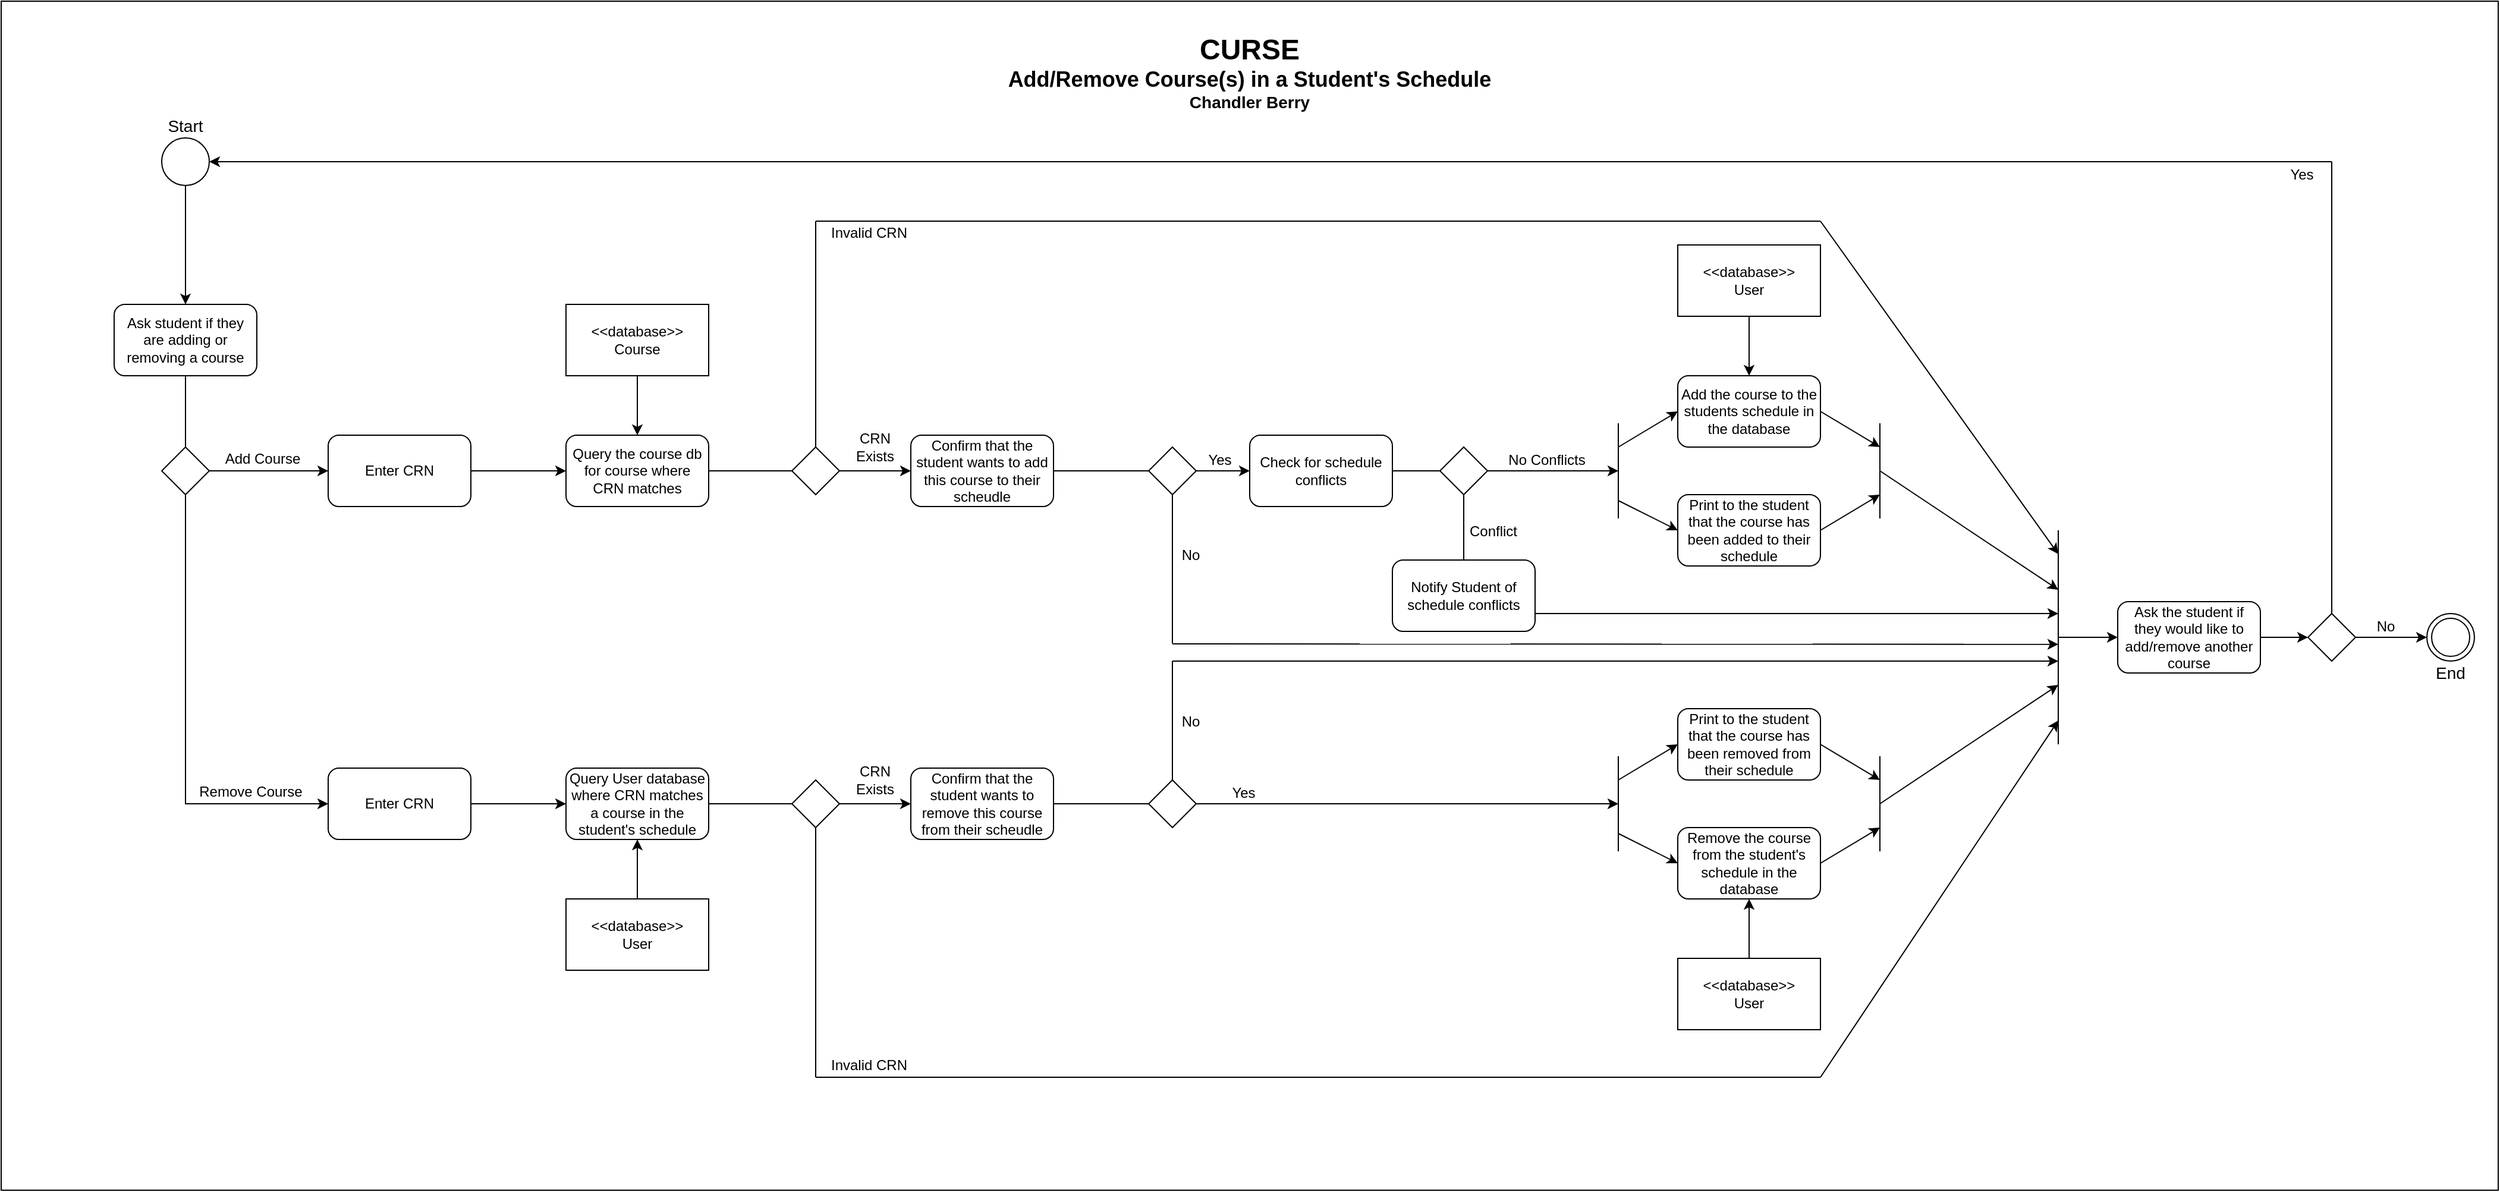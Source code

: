 <mxfile version="13.3.1" type="device"><diagram id="vKkNdvv47gouYNLquRwa" name="Page-1"><mxGraphModel dx="3437" dy="1970" grid="1" gridSize="10" guides="1" tooltips="1" connect="1" arrows="1" fold="1" page="1" pageScale="1" pageWidth="2100" pageHeight="1000" math="0" shadow="0"><root><mxCell id="0"/><mxCell id="1" parent="0"/><mxCell id="oTGsVS0d-LowMzcfZYX5-22" value="" style="rounded=0;whiteSpace=wrap;html=1;" vertex="1" parent="1"><mxGeometry width="2100" height="1000" as="geometry"/></mxCell><mxCell id="VehawnzqxZT0STiXPaKt-2" value="" style="edgeStyle=orthogonalEdgeStyle;rounded=0;orthogonalLoop=1;jettySize=auto;html=1;exitX=0.5;exitY=1;exitDx=0;exitDy=0;" parent="1" source="lCIGh8hkoM1GhG7Wr_q5-1" target="VehawnzqxZT0STiXPaKt-1" edge="1"><mxGeometry relative="1" as="geometry"><mxPoint x="155" y="205" as="sourcePoint"/></mxGeometry></mxCell><mxCell id="lCIGh8hkoM1GhG7Wr_q5-1" value="" style="ellipse;whiteSpace=wrap;html=1;aspect=fixed;" parent="1" vertex="1"><mxGeometry x="135" y="115" width="40" height="40" as="geometry"/></mxCell><mxCell id="lCIGh8hkoM1GhG7Wr_q5-2" value="" style="ellipse;shape=doubleEllipse;whiteSpace=wrap;html=1;aspect=fixed;" parent="1" vertex="1"><mxGeometry x="2040" y="515" width="40" height="40" as="geometry"/></mxCell><mxCell id="lCIGh8hkoM1GhG7Wr_q5-4" value="&lt;b&gt;&lt;span style=&quot;font-size: 24px&quot;&gt;CURSE&lt;/span&gt;&lt;br&gt;&lt;font&gt;&lt;span style=&quot;font-size: 18px&quot;&gt;Add/Remove Course(s) in a Student's Schedule&lt;/span&gt;&lt;br&gt;&lt;font style=&quot;font-size: 14px&quot;&gt;Chandler Berry&lt;/font&gt;&lt;br&gt;&lt;/font&gt;&lt;/b&gt;" style="text;html=1;strokeColor=none;fillColor=none;align=center;verticalAlign=middle;whiteSpace=wrap;rounded=0;" parent="1" vertex="1"><mxGeometry x="790" y="25" width="520" height="70" as="geometry"/></mxCell><mxCell id="lCIGh8hkoM1GhG7Wr_q5-11" style="edgeStyle=orthogonalEdgeStyle;rounded=0;orthogonalLoop=1;jettySize=auto;html=1;exitX=1;exitY=0.5;exitDx=0;exitDy=0;entryX=0;entryY=0.5;entryDx=0;entryDy=0;" parent="1" source="lCIGh8hkoM1GhG7Wr_q5-5" target="lCIGh8hkoM1GhG7Wr_q5-7" edge="1"><mxGeometry relative="1" as="geometry"/></mxCell><mxCell id="lCIGh8hkoM1GhG7Wr_q5-12" style="edgeStyle=orthogonalEdgeStyle;rounded=0;orthogonalLoop=1;jettySize=auto;html=1;exitX=0.5;exitY=1;exitDx=0;exitDy=0;entryX=0;entryY=0.5;entryDx=0;entryDy=0;" parent="1" source="lCIGh8hkoM1GhG7Wr_q5-5" target="lCIGh8hkoM1GhG7Wr_q5-8" edge="1"><mxGeometry relative="1" as="geometry"/></mxCell><mxCell id="lCIGh8hkoM1GhG7Wr_q5-5" value="" style="rhombus;whiteSpace=wrap;html=1;" parent="1" vertex="1"><mxGeometry x="135" y="375" width="40" height="40" as="geometry"/></mxCell><mxCell id="lCIGh8hkoM1GhG7Wr_q5-22" value="" style="edgeStyle=orthogonalEdgeStyle;rounded=0;orthogonalLoop=1;jettySize=auto;html=1;" parent="1" source="lCIGh8hkoM1GhG7Wr_q5-7" target="lCIGh8hkoM1GhG7Wr_q5-21" edge="1"><mxGeometry relative="1" as="geometry"/></mxCell><mxCell id="lCIGh8hkoM1GhG7Wr_q5-7" value="Enter CRN" style="rounded=1;whiteSpace=wrap;html=1;" parent="1" vertex="1"><mxGeometry x="275" y="365" width="120" height="60" as="geometry"/></mxCell><mxCell id="bcQsEM59HdVV9C0PI3Ub-4" value="" style="edgeStyle=orthogonalEdgeStyle;rounded=0;orthogonalLoop=1;jettySize=auto;html=1;endArrow=none;endFill=0;" parent="1" source="lCIGh8hkoM1GhG7Wr_q5-21" target="bcQsEM59HdVV9C0PI3Ub-3" edge="1"><mxGeometry relative="1" as="geometry"/></mxCell><mxCell id="lCIGh8hkoM1GhG7Wr_q5-21" value="Query the course db for course where CRN matches" style="rounded=1;whiteSpace=wrap;html=1;" parent="1" vertex="1"><mxGeometry x="475" y="365" width="120" height="60" as="geometry"/></mxCell><mxCell id="lCIGh8hkoM1GhG7Wr_q5-48" value="" style="edgeStyle=orthogonalEdgeStyle;rounded=0;orthogonalLoop=1;jettySize=auto;html=1;fontSize=14;endArrow=none;endFill=0;" parent="1" source="lCIGh8hkoM1GhG7Wr_q5-45" target="lCIGh8hkoM1GhG7Wr_q5-47" edge="1"><mxGeometry relative="1" as="geometry"/></mxCell><mxCell id="lCIGh8hkoM1GhG7Wr_q5-45" value="Confirm that the student wants to add this course to their scheudle" style="rounded=1;whiteSpace=wrap;html=1;" parent="1" vertex="1"><mxGeometry x="765" y="365" width="120" height="60" as="geometry"/></mxCell><mxCell id="lCIGh8hkoM1GhG7Wr_q5-20" value="" style="edgeStyle=orthogonalEdgeStyle;rounded=0;orthogonalLoop=1;jettySize=auto;html=1;" parent="1" source="lCIGh8hkoM1GhG7Wr_q5-8" target="lCIGh8hkoM1GhG7Wr_q5-19" edge="1"><mxGeometry relative="1" as="geometry"/></mxCell><mxCell id="lCIGh8hkoM1GhG7Wr_q5-8" value="Enter CRN" style="rounded=1;whiteSpace=wrap;html=1;" parent="1" vertex="1"><mxGeometry x="275" y="645" width="120" height="60" as="geometry"/></mxCell><mxCell id="bcQsEM59HdVV9C0PI3Ub-2" value="" style="edgeStyle=orthogonalEdgeStyle;rounded=0;orthogonalLoop=1;jettySize=auto;html=1;endArrow=none;endFill=0;" parent="1" source="lCIGh8hkoM1GhG7Wr_q5-19" target="bcQsEM59HdVV9C0PI3Ub-1" edge="1"><mxGeometry relative="1" as="geometry"/></mxCell><mxCell id="lCIGh8hkoM1GhG7Wr_q5-19" value="Query User database where CRN matches a course in the student's schedule" style="rounded=1;whiteSpace=wrap;html=1;" parent="1" vertex="1"><mxGeometry x="475" y="645" width="120" height="60" as="geometry"/></mxCell><mxCell id="lCIGh8hkoM1GhG7Wr_q5-30" value="" style="edgeStyle=orthogonalEdgeStyle;rounded=0;orthogonalLoop=1;jettySize=auto;html=1;endArrow=none;endFill=0;" parent="1" source="lCIGh8hkoM1GhG7Wr_q5-27" target="lCIGh8hkoM1GhG7Wr_q5-29" edge="1"><mxGeometry relative="1" as="geometry"/></mxCell><mxCell id="lCIGh8hkoM1GhG7Wr_q5-27" value="Confirm that the student wants to remove this course from their scheudle" style="rounded=1;whiteSpace=wrap;html=1;" parent="1" vertex="1"><mxGeometry x="765" y="645" width="120" height="60" as="geometry"/></mxCell><mxCell id="lCIGh8hkoM1GhG7Wr_q5-13" value="Add Course" style="text;html=1;strokeColor=none;fillColor=none;align=center;verticalAlign=middle;whiteSpace=wrap;rounded=0;" parent="1" vertex="1"><mxGeometry x="175" y="375" width="90" height="20" as="geometry"/></mxCell><mxCell id="lCIGh8hkoM1GhG7Wr_q5-14" value="Remove Course" style="text;html=1;strokeColor=none;fillColor=none;align=center;verticalAlign=middle;whiteSpace=wrap;rounded=0;" parent="1" vertex="1"><mxGeometry x="155" y="655" width="110" height="20" as="geometry"/></mxCell><mxCell id="lCIGh8hkoM1GhG7Wr_q5-24" value="" style="edgeStyle=orthogonalEdgeStyle;rounded=0;orthogonalLoop=1;jettySize=auto;html=1;" parent="1" source="lCIGh8hkoM1GhG7Wr_q5-23" target="lCIGh8hkoM1GhG7Wr_q5-21" edge="1"><mxGeometry relative="1" as="geometry"/></mxCell><mxCell id="lCIGh8hkoM1GhG7Wr_q5-23" value="&amp;lt;&amp;lt;database&amp;gt;&amp;gt;&lt;br&gt;Course" style="rounded=0;whiteSpace=wrap;html=1;" parent="1" vertex="1"><mxGeometry x="475" y="255" width="120" height="60" as="geometry"/></mxCell><mxCell id="lCIGh8hkoM1GhG7Wr_q5-26" value="" style="edgeStyle=orthogonalEdgeStyle;rounded=0;orthogonalLoop=1;jettySize=auto;html=1;" parent="1" source="lCIGh8hkoM1GhG7Wr_q5-25" target="lCIGh8hkoM1GhG7Wr_q5-19" edge="1"><mxGeometry relative="1" as="geometry"/></mxCell><mxCell id="lCIGh8hkoM1GhG7Wr_q5-25" value="&amp;lt;&amp;lt;database&amp;gt;&amp;gt;&lt;br&gt;User" style="rounded=0;whiteSpace=wrap;html=1;" parent="1" vertex="1"><mxGeometry x="475" y="755" width="120" height="60" as="geometry"/></mxCell><mxCell id="lCIGh8hkoM1GhG7Wr_q5-33" value="" style="edgeStyle=orthogonalEdgeStyle;rounded=0;orthogonalLoop=1;jettySize=auto;html=1;fontSize=14;" parent="1" source="lCIGh8hkoM1GhG7Wr_q5-29" edge="1"><mxGeometry relative="1" as="geometry"><mxPoint x="1360" y="675" as="targetPoint"/></mxGeometry></mxCell><mxCell id="lCIGh8hkoM1GhG7Wr_q5-85" style="edgeStyle=orthogonalEdgeStyle;rounded=0;orthogonalLoop=1;jettySize=auto;html=1;fontSize=14;endArrow=none;endFill=0;" parent="1" source="lCIGh8hkoM1GhG7Wr_q5-29" edge="1"><mxGeometry relative="1" as="geometry"><mxPoint x="985" y="555" as="targetPoint"/></mxGeometry></mxCell><mxCell id="lCIGh8hkoM1GhG7Wr_q5-29" value="" style="rhombus;whiteSpace=wrap;html=1;" parent="1" vertex="1"><mxGeometry x="965" y="655" width="40" height="40" as="geometry"/></mxCell><mxCell id="lCIGh8hkoM1GhG7Wr_q5-31" value="Start" style="text;html=1;strokeColor=none;fillColor=none;align=center;verticalAlign=middle;whiteSpace=wrap;rounded=0;fontSize=14;" parent="1" vertex="1"><mxGeometry x="135" y="95" width="40" height="20" as="geometry"/></mxCell><mxCell id="lCIGh8hkoM1GhG7Wr_q5-34" value="&lt;font style=&quot;font-size: 12px&quot;&gt;Yes&lt;/font&gt;" style="text;html=1;strokeColor=none;fillColor=none;align=center;verticalAlign=middle;whiteSpace=wrap;rounded=0;fontSize=14;" parent="1" vertex="1"><mxGeometry x="1025" y="655" width="40" height="20" as="geometry"/></mxCell><mxCell id="lCIGh8hkoM1GhG7Wr_q5-50" value="" style="edgeStyle=orthogonalEdgeStyle;rounded=0;orthogonalLoop=1;jettySize=auto;html=1;fontSize=14;entryX=0;entryY=0.5;entryDx=0;entryDy=0;" parent="1" source="lCIGh8hkoM1GhG7Wr_q5-47" edge="1" target="oTGsVS0d-LowMzcfZYX5-1"><mxGeometry relative="1" as="geometry"><mxPoint x="1085" y="395" as="targetPoint"/></mxGeometry></mxCell><mxCell id="lCIGh8hkoM1GhG7Wr_q5-47" value="" style="rhombus;whiteSpace=wrap;html=1;" parent="1" vertex="1"><mxGeometry x="965" y="375" width="40" height="40" as="geometry"/></mxCell><mxCell id="lCIGh8hkoM1GhG7Wr_q5-51" value="Print to the student that the course has been added to their schedule" style="rounded=1;whiteSpace=wrap;html=1;" parent="1" vertex="1"><mxGeometry x="1410" y="415" width="120" height="60" as="geometry"/></mxCell><mxCell id="lCIGh8hkoM1GhG7Wr_q5-52" value="" style="endArrow=none;html=1;fontSize=14;" parent="1" edge="1"><mxGeometry width="50" height="50" relative="1" as="geometry"><mxPoint x="1360" y="435" as="sourcePoint"/><mxPoint x="1360" y="355" as="targetPoint"/></mxGeometry></mxCell><mxCell id="lCIGh8hkoM1GhG7Wr_q5-54" value="" style="endArrow=classic;html=1;fontSize=14;entryX=0;entryY=0.5;entryDx=0;entryDy=0;" parent="1" target="lCIGh8hkoM1GhG7Wr_q5-58" edge="1"><mxGeometry width="50" height="50" relative="1" as="geometry"><mxPoint x="1360" y="375" as="sourcePoint"/><mxPoint x="1410" y="345" as="targetPoint"/></mxGeometry></mxCell><mxCell id="lCIGh8hkoM1GhG7Wr_q5-56" value="" style="endArrow=classic;html=1;fontSize=14;entryX=0;entryY=0.5;entryDx=0;entryDy=0;" parent="1" target="lCIGh8hkoM1GhG7Wr_q5-51" edge="1"><mxGeometry width="50" height="50" relative="1" as="geometry"><mxPoint x="1360" y="420" as="sourcePoint"/><mxPoint x="1380" y="455" as="targetPoint"/></mxGeometry></mxCell><mxCell id="lCIGh8hkoM1GhG7Wr_q5-58" value="Add the course to the students schedule in the database" style="rounded=1;whiteSpace=wrap;html=1;" parent="1" vertex="1"><mxGeometry x="1410" y="315" width="120" height="60" as="geometry"/></mxCell><mxCell id="lCIGh8hkoM1GhG7Wr_q5-59" value="Remove the course from the student's schedule in the database" style="rounded=1;whiteSpace=wrap;html=1;" parent="1" vertex="1"><mxGeometry x="1410" y="695" width="120" height="60" as="geometry"/></mxCell><mxCell id="lCIGh8hkoM1GhG7Wr_q5-60" value="" style="endArrow=none;html=1;fontSize=14;" parent="1" edge="1"><mxGeometry width="50" height="50" relative="1" as="geometry"><mxPoint x="1360" y="715" as="sourcePoint"/><mxPoint x="1360" y="635" as="targetPoint"/></mxGeometry></mxCell><mxCell id="lCIGh8hkoM1GhG7Wr_q5-61" value="" style="endArrow=classic;html=1;fontSize=14;entryX=0;entryY=0.5;entryDx=0;entryDy=0;" parent="1" target="lCIGh8hkoM1GhG7Wr_q5-63" edge="1"><mxGeometry width="50" height="50" relative="1" as="geometry"><mxPoint x="1360" y="655" as="sourcePoint"/><mxPoint x="1410" y="625" as="targetPoint"/></mxGeometry></mxCell><mxCell id="lCIGh8hkoM1GhG7Wr_q5-62" value="" style="endArrow=classic;html=1;fontSize=14;entryX=0;entryY=0.5;entryDx=0;entryDy=0;" parent="1" target="lCIGh8hkoM1GhG7Wr_q5-59" edge="1"><mxGeometry width="50" height="50" relative="1" as="geometry"><mxPoint x="1360" y="700" as="sourcePoint"/><mxPoint x="1380" y="735" as="targetPoint"/></mxGeometry></mxCell><mxCell id="lCIGh8hkoM1GhG7Wr_q5-63" value="Print to the student that the course has been removed from their schedule" style="rounded=1;whiteSpace=wrap;html=1;" parent="1" vertex="1"><mxGeometry x="1410" y="595" width="120" height="60" as="geometry"/></mxCell><mxCell id="lCIGh8hkoM1GhG7Wr_q5-65" value="" style="edgeStyle=orthogonalEdgeStyle;rounded=0;orthogonalLoop=1;jettySize=auto;html=1;fontSize=14;" parent="1" source="lCIGh8hkoM1GhG7Wr_q5-64" target="lCIGh8hkoM1GhG7Wr_q5-58" edge="1"><mxGeometry relative="1" as="geometry"/></mxCell><mxCell id="lCIGh8hkoM1GhG7Wr_q5-64" value="&amp;lt;&amp;lt;database&amp;gt;&amp;gt;&lt;br&gt;User" style="rounded=0;whiteSpace=wrap;html=1;" parent="1" vertex="1"><mxGeometry x="1410" y="205" width="120" height="60" as="geometry"/></mxCell><mxCell id="lCIGh8hkoM1GhG7Wr_q5-67" value="" style="edgeStyle=orthogonalEdgeStyle;rounded=0;orthogonalLoop=1;jettySize=auto;html=1;fontSize=14;" parent="1" source="lCIGh8hkoM1GhG7Wr_q5-66" target="lCIGh8hkoM1GhG7Wr_q5-59" edge="1"><mxGeometry relative="1" as="geometry"/></mxCell><mxCell id="lCIGh8hkoM1GhG7Wr_q5-66" value="&amp;lt;&amp;lt;database&amp;gt;&amp;gt;&lt;br&gt;User" style="rounded=0;whiteSpace=wrap;html=1;" parent="1" vertex="1"><mxGeometry x="1410" y="805" width="120" height="60" as="geometry"/></mxCell><mxCell id="lCIGh8hkoM1GhG7Wr_q5-68" value="" style="endArrow=none;html=1;fontSize=14;" parent="1" edge="1"><mxGeometry width="50" height="50" relative="1" as="geometry"><mxPoint x="1580" y="435" as="sourcePoint"/><mxPoint x="1580" y="355" as="targetPoint"/></mxGeometry></mxCell><mxCell id="lCIGh8hkoM1GhG7Wr_q5-69" value="" style="endArrow=classic;html=1;fontSize=14;exitX=1;exitY=0.5;exitDx=0;exitDy=0;" parent="1" source="lCIGh8hkoM1GhG7Wr_q5-58" edge="1"><mxGeometry width="50" height="50" relative="1" as="geometry"><mxPoint x="1670" y="425" as="sourcePoint"/><mxPoint x="1580" y="375" as="targetPoint"/></mxGeometry></mxCell><mxCell id="lCIGh8hkoM1GhG7Wr_q5-72" value="" style="endArrow=classic;html=1;fontSize=14;exitX=1;exitY=0.5;exitDx=0;exitDy=0;" parent="1" source="lCIGh8hkoM1GhG7Wr_q5-51" edge="1"><mxGeometry width="50" height="50" relative="1" as="geometry"><mxPoint x="1540" y="355" as="sourcePoint"/><mxPoint x="1580" y="415" as="targetPoint"/></mxGeometry></mxCell><mxCell id="lCIGh8hkoM1GhG7Wr_q5-74" value="" style="endArrow=none;html=1;fontSize=14;" parent="1" edge="1"><mxGeometry width="50" height="50" relative="1" as="geometry"><mxPoint x="1580" y="715" as="sourcePoint"/><mxPoint x="1580" y="635" as="targetPoint"/></mxGeometry></mxCell><mxCell id="lCIGh8hkoM1GhG7Wr_q5-78" value="" style="endArrow=classic;html=1;fontSize=14;exitX=1;exitY=0.5;exitDx=0;exitDy=0;" parent="1" source="lCIGh8hkoM1GhG7Wr_q5-63" edge="1"><mxGeometry width="50" height="50" relative="1" as="geometry"><mxPoint x="1330" y="635" as="sourcePoint"/><mxPoint x="1580" y="655" as="targetPoint"/></mxGeometry></mxCell><mxCell id="lCIGh8hkoM1GhG7Wr_q5-79" value="" style="endArrow=classic;html=1;fontSize=14;exitX=1;exitY=0.5;exitDx=0;exitDy=0;" parent="1" source="lCIGh8hkoM1GhG7Wr_q5-59" edge="1"><mxGeometry width="50" height="50" relative="1" as="geometry"><mxPoint x="1570" y="810" as="sourcePoint"/><mxPoint x="1580" y="695" as="targetPoint"/></mxGeometry></mxCell><mxCell id="lCIGh8hkoM1GhG7Wr_q5-99" value="" style="edgeStyle=orthogonalEdgeStyle;rounded=0;orthogonalLoop=1;jettySize=auto;html=1;endArrow=classic;endFill=1;fontSize=14;" parent="1" source="lCIGh8hkoM1GhG7Wr_q5-81" edge="1"><mxGeometry relative="1" as="geometry"><mxPoint x="2040" y="535" as="targetPoint"/></mxGeometry></mxCell><mxCell id="lCIGh8hkoM1GhG7Wr_q5-81" value="" style="rhombus;whiteSpace=wrap;html=1;" parent="1" vertex="1"><mxGeometry x="1940" y="515" width="40" height="40" as="geometry"/></mxCell><mxCell id="lCIGh8hkoM1GhG7Wr_q5-82" value="" style="endArrow=none;html=1;fontSize=14;" parent="1" edge="1"><mxGeometry width="50" height="50" relative="1" as="geometry"><mxPoint x="1730" y="625" as="sourcePoint"/><mxPoint x="1730" y="445" as="targetPoint"/></mxGeometry></mxCell><mxCell id="lCIGh8hkoM1GhG7Wr_q5-83" value="" style="endArrow=classic;html=1;fontSize=14;" parent="1" edge="1"><mxGeometry width="50" height="50" relative="1" as="geometry"><mxPoint x="1580" y="675" as="sourcePoint"/><mxPoint x="1730" y="575" as="targetPoint"/></mxGeometry></mxCell><mxCell id="lCIGh8hkoM1GhG7Wr_q5-84" value="" style="endArrow=classic;html=1;fontSize=14;" parent="1" edge="1"><mxGeometry width="50" height="50" relative="1" as="geometry"><mxPoint x="1580" y="395" as="sourcePoint"/><mxPoint x="1730" y="495" as="targetPoint"/></mxGeometry></mxCell><mxCell id="lCIGh8hkoM1GhG7Wr_q5-86" value="" style="endArrow=classic;html=1;fontSize=14;" parent="1" edge="1"><mxGeometry width="50" height="50" relative="1" as="geometry"><mxPoint x="985" y="555" as="sourcePoint"/><mxPoint x="1730" y="555" as="targetPoint"/></mxGeometry></mxCell><mxCell id="lCIGh8hkoM1GhG7Wr_q5-87" value="&lt;font style=&quot;font-size: 12px&quot;&gt;Yes&lt;/font&gt;" style="text;html=1;strokeColor=none;fillColor=none;align=center;verticalAlign=middle;whiteSpace=wrap;rounded=0;fontSize=14;" parent="1" vertex="1"><mxGeometry x="1005" y="375" width="40" height="20" as="geometry"/></mxCell><mxCell id="lCIGh8hkoM1GhG7Wr_q5-88" value="&lt;font style=&quot;font-size: 12px&quot;&gt;No&lt;/font&gt;" style="text;html=1;align=center;verticalAlign=middle;resizable=0;points=[];autosize=1;fontSize=14;" parent="1" vertex="1"><mxGeometry x="985" y="595" width="30" height="20" as="geometry"/></mxCell><mxCell id="lCIGh8hkoM1GhG7Wr_q5-91" value="" style="endArrow=classic;html=1;fontSize=14;" parent="1" edge="1"><mxGeometry width="50" height="50" relative="1" as="geometry"><mxPoint x="985" y="540.5" as="sourcePoint"/><mxPoint x="1730" y="540.9" as="targetPoint"/></mxGeometry></mxCell><mxCell id="lCIGh8hkoM1GhG7Wr_q5-92" value="&lt;font style=&quot;font-size: 12px&quot;&gt;No&lt;/font&gt;" style="text;html=1;align=center;verticalAlign=middle;resizable=0;points=[];autosize=1;fontSize=14;" parent="1" vertex="1"><mxGeometry x="985" y="455" width="30" height="20" as="geometry"/></mxCell><mxCell id="lCIGh8hkoM1GhG7Wr_q5-98" style="edgeStyle=orthogonalEdgeStyle;rounded=0;orthogonalLoop=1;jettySize=auto;html=1;exitX=1;exitY=0.5;exitDx=0;exitDy=0;entryX=0;entryY=0.5;entryDx=0;entryDy=0;endArrow=classic;endFill=1;fontSize=14;" parent="1" source="lCIGh8hkoM1GhG7Wr_q5-94" target="lCIGh8hkoM1GhG7Wr_q5-81" edge="1"><mxGeometry relative="1" as="geometry"/></mxCell><mxCell id="lCIGh8hkoM1GhG7Wr_q5-94" value="Ask the student if they would like to add/remove another course" style="rounded=1;whiteSpace=wrap;html=1;" parent="1" vertex="1"><mxGeometry x="1780" y="505" width="120" height="60" as="geometry"/></mxCell><mxCell id="lCIGh8hkoM1GhG7Wr_q5-95" value="" style="endArrow=classic;html=1;fontSize=14;entryX=0;entryY=0.5;entryDx=0;entryDy=0;" parent="1" target="lCIGh8hkoM1GhG7Wr_q5-94" edge="1"><mxGeometry width="50" height="50" relative="1" as="geometry"><mxPoint x="1730" y="535" as="sourcePoint"/><mxPoint x="1570" y="445" as="targetPoint"/></mxGeometry></mxCell><mxCell id="lCIGh8hkoM1GhG7Wr_q5-100" value="&lt;font style=&quot;font-size: 12px&quot;&gt;Yes&lt;/font&gt;" style="text;html=1;strokeColor=none;fillColor=none;align=center;verticalAlign=middle;whiteSpace=wrap;rounded=0;fontSize=14;" parent="1" vertex="1"><mxGeometry x="1915" y="135" width="40" height="20" as="geometry"/></mxCell><mxCell id="lCIGh8hkoM1GhG7Wr_q5-101" value="&lt;font style=&quot;font-size: 12px&quot;&gt;No&lt;/font&gt;" style="text;html=1;align=center;verticalAlign=middle;resizable=0;points=[];autosize=1;fontSize=14;" parent="1" vertex="1"><mxGeometry x="1990" y="515" width="30" height="20" as="geometry"/></mxCell><mxCell id="lCIGh8hkoM1GhG7Wr_q5-102" value="" style="endArrow=none;html=1;fontSize=14;exitX=0.5;exitY=0;exitDx=0;exitDy=0;" parent="1" source="lCIGh8hkoM1GhG7Wr_q5-81" edge="1"><mxGeometry width="50" height="50" relative="1" as="geometry"><mxPoint x="1190" y="455" as="sourcePoint"/><mxPoint x="1960" y="135" as="targetPoint"/></mxGeometry></mxCell><mxCell id="lCIGh8hkoM1GhG7Wr_q5-103" value="" style="endArrow=classic;html=1;fontSize=14;entryX=1;entryY=0.5;entryDx=0;entryDy=0;" parent="1" target="lCIGh8hkoM1GhG7Wr_q5-1" edge="1"><mxGeometry width="50" height="50" relative="1" as="geometry"><mxPoint x="1960" y="135" as="sourcePoint"/><mxPoint x="205" y="135" as="targetPoint"/></mxGeometry></mxCell><mxCell id="lCIGh8hkoM1GhG7Wr_q5-105" value="End" style="text;html=1;strokeColor=none;fillColor=none;align=center;verticalAlign=middle;whiteSpace=wrap;rounded=0;fontSize=14;" parent="1" vertex="1"><mxGeometry x="2040" y="555" width="40" height="20" as="geometry"/></mxCell><mxCell id="VehawnzqxZT0STiXPaKt-3" value="" style="edgeStyle=orthogonalEdgeStyle;rounded=0;orthogonalLoop=1;jettySize=auto;html=1;endArrow=none;endFill=0;" parent="1" source="VehawnzqxZT0STiXPaKt-1" target="lCIGh8hkoM1GhG7Wr_q5-5" edge="1"><mxGeometry relative="1" as="geometry"/></mxCell><mxCell id="VehawnzqxZT0STiXPaKt-1" value="Ask student if they are adding or removing a course" style="rounded=1;whiteSpace=wrap;html=1;" parent="1" vertex="1"><mxGeometry x="95" y="255" width="120" height="60" as="geometry"/></mxCell><mxCell id="bcQsEM59HdVV9C0PI3Ub-8" value="" style="edgeStyle=orthogonalEdgeStyle;rounded=0;orthogonalLoop=1;jettySize=auto;html=1;entryX=0;entryY=0.5;entryDx=0;entryDy=0;" parent="1" source="bcQsEM59HdVV9C0PI3Ub-1" target="lCIGh8hkoM1GhG7Wr_q5-27" edge="1"><mxGeometry relative="1" as="geometry"><mxPoint x="735" y="675" as="targetPoint"/></mxGeometry></mxCell><mxCell id="bcQsEM59HdVV9C0PI3Ub-12" value="" style="edgeStyle=orthogonalEdgeStyle;rounded=0;orthogonalLoop=1;jettySize=auto;html=1;endArrow=none;endFill=0;" parent="1" source="bcQsEM59HdVV9C0PI3Ub-1" edge="1"><mxGeometry relative="1" as="geometry"><mxPoint x="685" y="905" as="targetPoint"/></mxGeometry></mxCell><mxCell id="bcQsEM59HdVV9C0PI3Ub-1" value="" style="rhombus;whiteSpace=wrap;html=1;" parent="1" vertex="1"><mxGeometry x="665" y="655" width="40" height="40" as="geometry"/></mxCell><mxCell id="bcQsEM59HdVV9C0PI3Ub-6" value="" style="edgeStyle=orthogonalEdgeStyle;rounded=0;orthogonalLoop=1;jettySize=auto;html=1;entryX=0;entryY=0.5;entryDx=0;entryDy=0;" parent="1" source="bcQsEM59HdVV9C0PI3Ub-3" target="lCIGh8hkoM1GhG7Wr_q5-45" edge="1"><mxGeometry relative="1" as="geometry"><mxPoint x="735" y="395" as="targetPoint"/></mxGeometry></mxCell><mxCell id="bcQsEM59HdVV9C0PI3Ub-3" value="" style="rhombus;whiteSpace=wrap;html=1;" parent="1" vertex="1"><mxGeometry x="665" y="375" width="40" height="40" as="geometry"/></mxCell><mxCell id="bcQsEM59HdVV9C0PI3Ub-9" value="CRN Exists" style="text;html=1;strokeColor=none;fillColor=none;align=center;verticalAlign=middle;whiteSpace=wrap;rounded=0;" parent="1" vertex="1"><mxGeometry x="715" y="645" width="40" height="20" as="geometry"/></mxCell><mxCell id="bcQsEM59HdVV9C0PI3Ub-10" value="CRN Exists" style="text;html=1;strokeColor=none;fillColor=none;align=center;verticalAlign=middle;whiteSpace=wrap;rounded=0;" parent="1" vertex="1"><mxGeometry x="715" y="365" width="40" height="20" as="geometry"/></mxCell><mxCell id="bcQsEM59HdVV9C0PI3Ub-13" value="" style="endArrow=none;html=1;exitX=0.5;exitY=0;exitDx=0;exitDy=0;" parent="1" source="bcQsEM59HdVV9C0PI3Ub-3" edge="1"><mxGeometry width="50" height="50" relative="1" as="geometry"><mxPoint x="1075" y="635" as="sourcePoint"/><mxPoint x="685" y="185" as="targetPoint"/></mxGeometry></mxCell><mxCell id="bcQsEM59HdVV9C0PI3Ub-14" value="" style="endArrow=none;html=1;" parent="1" edge="1"><mxGeometry width="50" height="50" relative="1" as="geometry"><mxPoint x="685" y="185" as="sourcePoint"/><mxPoint x="1530" y="185" as="targetPoint"/></mxGeometry></mxCell><mxCell id="bcQsEM59HdVV9C0PI3Ub-15" value="" style="endArrow=none;html=1;" parent="1" edge="1"><mxGeometry width="50" height="50" relative="1" as="geometry"><mxPoint x="685" y="905" as="sourcePoint"/><mxPoint x="1530" y="905" as="targetPoint"/></mxGeometry></mxCell><mxCell id="bcQsEM59HdVV9C0PI3Ub-16" value="" style="endArrow=classic;html=1;" parent="1" edge="1"><mxGeometry width="50" height="50" relative="1" as="geometry"><mxPoint x="1530" y="905" as="sourcePoint"/><mxPoint x="1730" y="605" as="targetPoint"/></mxGeometry></mxCell><mxCell id="bcQsEM59HdVV9C0PI3Ub-17" value="" style="endArrow=classic;html=1;" parent="1" edge="1"><mxGeometry width="50" height="50" relative="1" as="geometry"><mxPoint x="1530" y="185" as="sourcePoint"/><mxPoint x="1730" y="465" as="targetPoint"/></mxGeometry></mxCell><mxCell id="bcQsEM59HdVV9C0PI3Ub-18" value="Invalid CRN" style="text;html=1;strokeColor=none;fillColor=none;align=center;verticalAlign=middle;whiteSpace=wrap;rounded=0;" parent="1" vertex="1"><mxGeometry x="695" y="885" width="70" height="20" as="geometry"/></mxCell><mxCell id="bcQsEM59HdVV9C0PI3Ub-19" value="Invalid CRN" style="text;html=1;strokeColor=none;fillColor=none;align=center;verticalAlign=middle;whiteSpace=wrap;rounded=0;" parent="1" vertex="1"><mxGeometry x="695" y="185" width="70" height="20" as="geometry"/></mxCell><mxCell id="oTGsVS0d-LowMzcfZYX5-1" value="Check for schedule conflicts" style="rounded=1;whiteSpace=wrap;html=1;" vertex="1" parent="1"><mxGeometry x="1050" y="365" width="120" height="60" as="geometry"/></mxCell><mxCell id="oTGsVS0d-LowMzcfZYX5-5" value="&lt;font style=&quot;font-size: 12px&quot;&gt;No Conflicts&lt;/font&gt;" style="text;html=1;strokeColor=none;fillColor=none;align=center;verticalAlign=middle;whiteSpace=wrap;rounded=0;fontSize=14;" vertex="1" parent="1"><mxGeometry x="1260" y="375" width="80" height="20" as="geometry"/></mxCell><mxCell id="oTGsVS0d-LowMzcfZYX5-8" value="" style="edgeStyle=orthogonalEdgeStyle;rounded=0;orthogonalLoop=1;jettySize=auto;html=1;endArrow=classic;endFill=1;" edge="1" parent="1" source="oTGsVS0d-LowMzcfZYX5-6"><mxGeometry relative="1" as="geometry"><mxPoint x="1360" y="395" as="targetPoint"/></mxGeometry></mxCell><mxCell id="oTGsVS0d-LowMzcfZYX5-15" value="" style="edgeStyle=orthogonalEdgeStyle;rounded=0;orthogonalLoop=1;jettySize=auto;html=1;endArrow=none;endFill=0;entryX=0.5;entryY=0;entryDx=0;entryDy=0;" edge="1" parent="1" source="oTGsVS0d-LowMzcfZYX5-6" target="oTGsVS0d-LowMzcfZYX5-17"><mxGeometry relative="1" as="geometry"><mxPoint x="1230" y="460" as="targetPoint"/></mxGeometry></mxCell><mxCell id="oTGsVS0d-LowMzcfZYX5-6" value="" style="rhombus;whiteSpace=wrap;html=1;" vertex="1" parent="1"><mxGeometry x="1210" y="375" width="40" height="40" as="geometry"/></mxCell><mxCell id="oTGsVS0d-LowMzcfZYX5-9" value="" style="endArrow=none;html=1;exitX=1;exitY=0.5;exitDx=0;exitDy=0;entryX=0;entryY=0.5;entryDx=0;entryDy=0;" edge="1" parent="1" source="oTGsVS0d-LowMzcfZYX5-1" target="oTGsVS0d-LowMzcfZYX5-6"><mxGeometry width="50" height="50" relative="1" as="geometry"><mxPoint x="1320" y="630" as="sourcePoint"/><mxPoint x="1370" y="580" as="targetPoint"/></mxGeometry></mxCell><mxCell id="oTGsVS0d-LowMzcfZYX5-13" value="" style="endArrow=none;html=1;exitX=0.5;exitY=1;exitDx=0;exitDy=0;" edge="1" parent="1" source="lCIGh8hkoM1GhG7Wr_q5-47"><mxGeometry width="50" height="50" relative="1" as="geometry"><mxPoint x="1320" y="630" as="sourcePoint"/><mxPoint x="985" y="540" as="targetPoint"/></mxGeometry></mxCell><mxCell id="oTGsVS0d-LowMzcfZYX5-17" value="Notify Student of schedule conflicts" style="rounded=1;whiteSpace=wrap;html=1;" vertex="1" parent="1"><mxGeometry x="1170" y="470" width="120" height="60" as="geometry"/></mxCell><mxCell id="oTGsVS0d-LowMzcfZYX5-20" value="" style="endArrow=classic;html=1;exitX=1;exitY=0.75;exitDx=0;exitDy=0;" edge="1" parent="1" source="oTGsVS0d-LowMzcfZYX5-17"><mxGeometry width="50" height="50" relative="1" as="geometry"><mxPoint x="1320" y="630" as="sourcePoint"/><mxPoint x="1730" y="515" as="targetPoint"/></mxGeometry></mxCell><mxCell id="oTGsVS0d-LowMzcfZYX5-21" value="&lt;font style=&quot;font-size: 12px&quot;&gt;Conflict&lt;/font&gt;" style="text;html=1;strokeColor=none;fillColor=none;align=center;verticalAlign=middle;whiteSpace=wrap;rounded=0;fontSize=14;" vertex="1" parent="1"><mxGeometry x="1230" y="435" width="50" height="20" as="geometry"/></mxCell></root></mxGraphModel></diagram></mxfile>